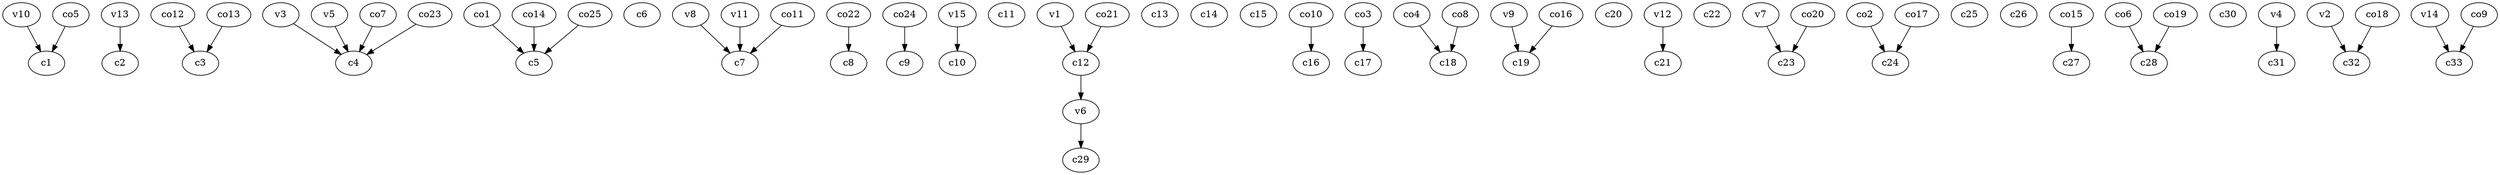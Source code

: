 strict digraph  {
c1;
c2;
c3;
c4;
c5;
c6;
c7;
c8;
c9;
c10;
c11;
c12;
c13;
c14;
c15;
c16;
c17;
c18;
c19;
c20;
c21;
c22;
c23;
c24;
c25;
c26;
c27;
c28;
c29;
c30;
c31;
c32;
c33;
v1;
v2;
v3;
v4;
v5;
v6;
v7;
v8;
v9;
v10;
v11;
v12;
v13;
v14;
v15;
co1;
co2;
co3;
co4;
co5;
co6;
co7;
co8;
co9;
co10;
co11;
co12;
co13;
co14;
co15;
co16;
co17;
co18;
co19;
co20;
co21;
co22;
co23;
co24;
co25;
c12 -> v6  [weight=1];
v1 -> c12  [weight=1];
v2 -> c32  [weight=1];
v3 -> c4  [weight=1];
v4 -> c31  [weight=1];
v5 -> c4  [weight=1];
v6 -> c29  [weight=1];
v7 -> c23  [weight=1];
v8 -> c7  [weight=1];
v9 -> c19  [weight=1];
v10 -> c1  [weight=1];
v11 -> c7  [weight=1];
v12 -> c21  [weight=1];
v13 -> c2  [weight=1];
v14 -> c33  [weight=1];
v15 -> c10  [weight=1];
co1 -> c5  [weight=1];
co2 -> c24  [weight=1];
co3 -> c17  [weight=1];
co4 -> c18  [weight=1];
co5 -> c1  [weight=1];
co6 -> c28  [weight=1];
co7 -> c4  [weight=1];
co8 -> c18  [weight=1];
co9 -> c33  [weight=1];
co10 -> c16  [weight=1];
co11 -> c7  [weight=1];
co12 -> c3  [weight=1];
co13 -> c3  [weight=1];
co14 -> c5  [weight=1];
co15 -> c27  [weight=1];
co16 -> c19  [weight=1];
co17 -> c24  [weight=1];
co18 -> c32  [weight=1];
co19 -> c28  [weight=1];
co20 -> c23  [weight=1];
co21 -> c12  [weight=1];
co22 -> c8  [weight=1];
co23 -> c4  [weight=1];
co24 -> c9  [weight=1];
co25 -> c5  [weight=1];
}
